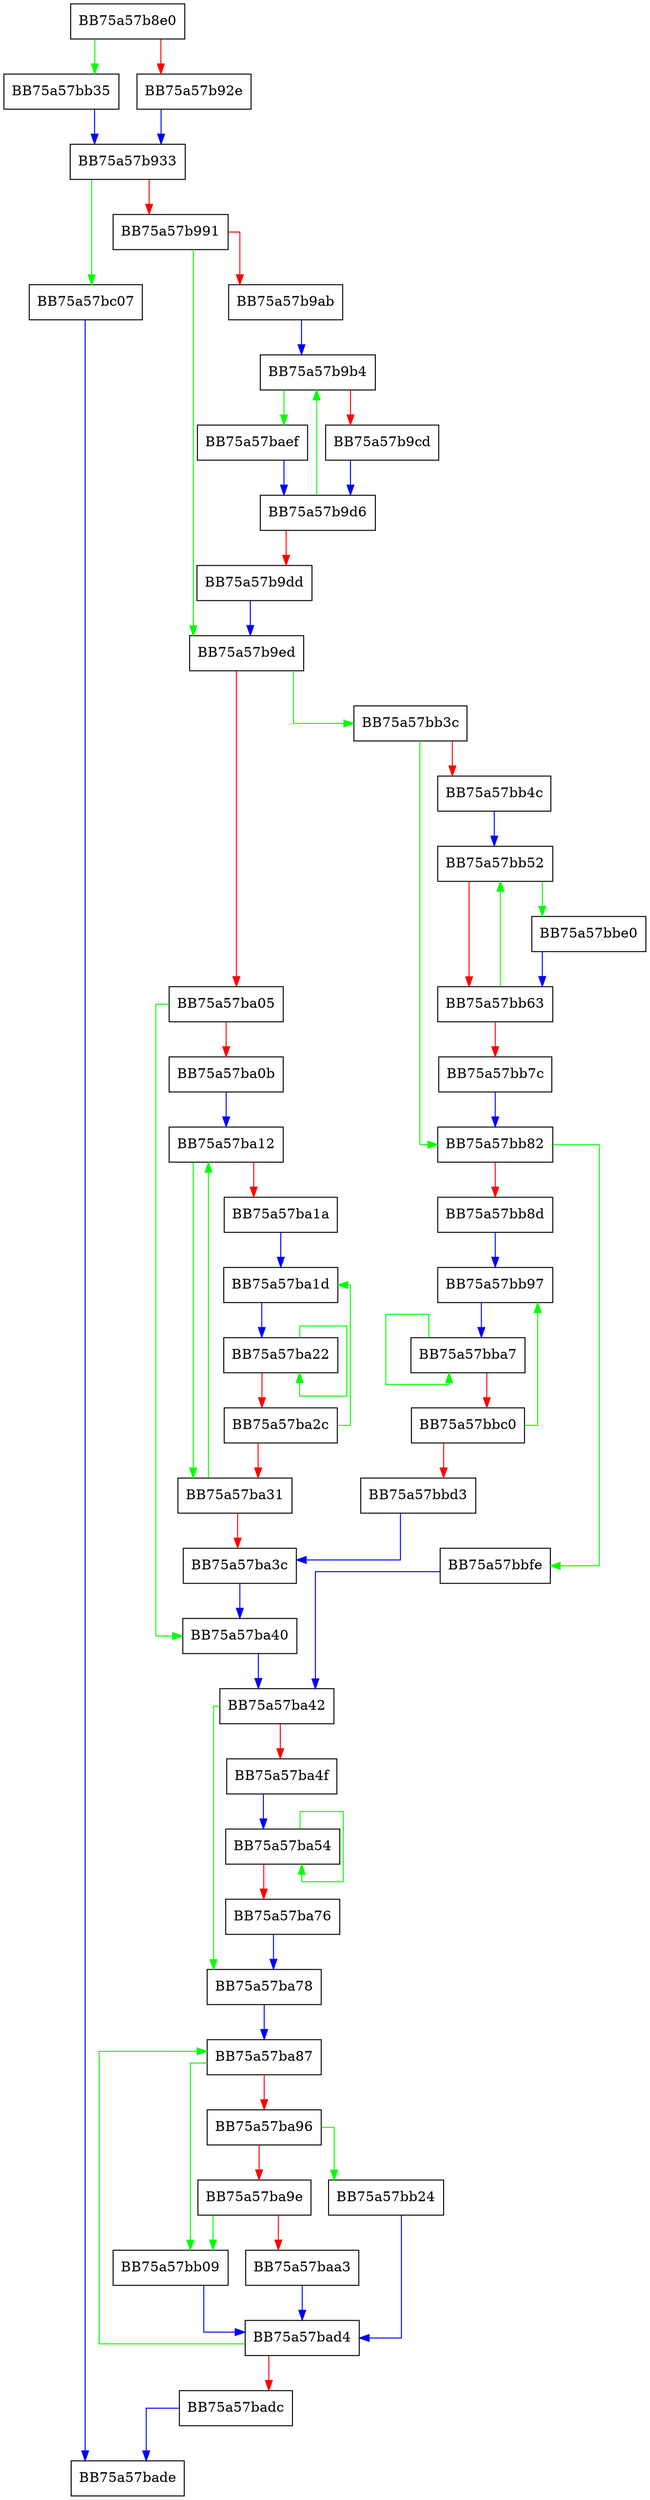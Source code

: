 digraph FSE_buildCTable_wksp {
  node [shape="box"];
  graph [splines=ortho];
  BB75a57b8e0 -> BB75a57bb35 [color="green"];
  BB75a57b8e0 -> BB75a57b92e [color="red"];
  BB75a57b92e -> BB75a57b933 [color="blue"];
  BB75a57b933 -> BB75a57bc07 [color="green"];
  BB75a57b933 -> BB75a57b991 [color="red"];
  BB75a57b991 -> BB75a57b9ed [color="green"];
  BB75a57b991 -> BB75a57b9ab [color="red"];
  BB75a57b9ab -> BB75a57b9b4 [color="blue"];
  BB75a57b9b4 -> BB75a57baef [color="green"];
  BB75a57b9b4 -> BB75a57b9cd [color="red"];
  BB75a57b9cd -> BB75a57b9d6 [color="blue"];
  BB75a57b9d6 -> BB75a57b9b4 [color="green"];
  BB75a57b9d6 -> BB75a57b9dd [color="red"];
  BB75a57b9dd -> BB75a57b9ed [color="blue"];
  BB75a57b9ed -> BB75a57bb3c [color="green"];
  BB75a57b9ed -> BB75a57ba05 [color="red"];
  BB75a57ba05 -> BB75a57ba40 [color="green"];
  BB75a57ba05 -> BB75a57ba0b [color="red"];
  BB75a57ba0b -> BB75a57ba12 [color="blue"];
  BB75a57ba12 -> BB75a57ba31 [color="green"];
  BB75a57ba12 -> BB75a57ba1a [color="red"];
  BB75a57ba1a -> BB75a57ba1d [color="blue"];
  BB75a57ba1d -> BB75a57ba22 [color="blue"];
  BB75a57ba22 -> BB75a57ba22 [color="green"];
  BB75a57ba22 -> BB75a57ba2c [color="red"];
  BB75a57ba2c -> BB75a57ba1d [color="green"];
  BB75a57ba2c -> BB75a57ba31 [color="red"];
  BB75a57ba31 -> BB75a57ba12 [color="green"];
  BB75a57ba31 -> BB75a57ba3c [color="red"];
  BB75a57ba3c -> BB75a57ba40 [color="blue"];
  BB75a57ba40 -> BB75a57ba42 [color="blue"];
  BB75a57ba42 -> BB75a57ba78 [color="green"];
  BB75a57ba42 -> BB75a57ba4f [color="red"];
  BB75a57ba4f -> BB75a57ba54 [color="blue"];
  BB75a57ba54 -> BB75a57ba54 [color="green"];
  BB75a57ba54 -> BB75a57ba76 [color="red"];
  BB75a57ba76 -> BB75a57ba78 [color="blue"];
  BB75a57ba78 -> BB75a57ba87 [color="blue"];
  BB75a57ba87 -> BB75a57bb09 [color="green"];
  BB75a57ba87 -> BB75a57ba96 [color="red"];
  BB75a57ba96 -> BB75a57bb24 [color="green"];
  BB75a57ba96 -> BB75a57ba9e [color="red"];
  BB75a57ba9e -> BB75a57bb09 [color="green"];
  BB75a57ba9e -> BB75a57baa3 [color="red"];
  BB75a57baa3 -> BB75a57bad4 [color="blue"];
  BB75a57bad4 -> BB75a57ba87 [color="green"];
  BB75a57bad4 -> BB75a57badc [color="red"];
  BB75a57badc -> BB75a57bade [color="blue"];
  BB75a57baef -> BB75a57b9d6 [color="blue"];
  BB75a57bb09 -> BB75a57bad4 [color="blue"];
  BB75a57bb24 -> BB75a57bad4 [color="blue"];
  BB75a57bb35 -> BB75a57b933 [color="blue"];
  BB75a57bb3c -> BB75a57bb82 [color="green"];
  BB75a57bb3c -> BB75a57bb4c [color="red"];
  BB75a57bb4c -> BB75a57bb52 [color="blue"];
  BB75a57bb52 -> BB75a57bbe0 [color="green"];
  BB75a57bb52 -> BB75a57bb63 [color="red"];
  BB75a57bb63 -> BB75a57bb52 [color="green"];
  BB75a57bb63 -> BB75a57bb7c [color="red"];
  BB75a57bb7c -> BB75a57bb82 [color="blue"];
  BB75a57bb82 -> BB75a57bbfe [color="green"];
  BB75a57bb82 -> BB75a57bb8d [color="red"];
  BB75a57bb8d -> BB75a57bb97 [color="blue"];
  BB75a57bb97 -> BB75a57bba7 [color="blue"];
  BB75a57bba7 -> BB75a57bba7 [color="green"];
  BB75a57bba7 -> BB75a57bbc0 [color="red"];
  BB75a57bbc0 -> BB75a57bb97 [color="green"];
  BB75a57bbc0 -> BB75a57bbd3 [color="red"];
  BB75a57bbd3 -> BB75a57ba3c [color="blue"];
  BB75a57bbe0 -> BB75a57bb63 [color="blue"];
  BB75a57bbfe -> BB75a57ba42 [color="blue"];
  BB75a57bc07 -> BB75a57bade [color="blue"];
}